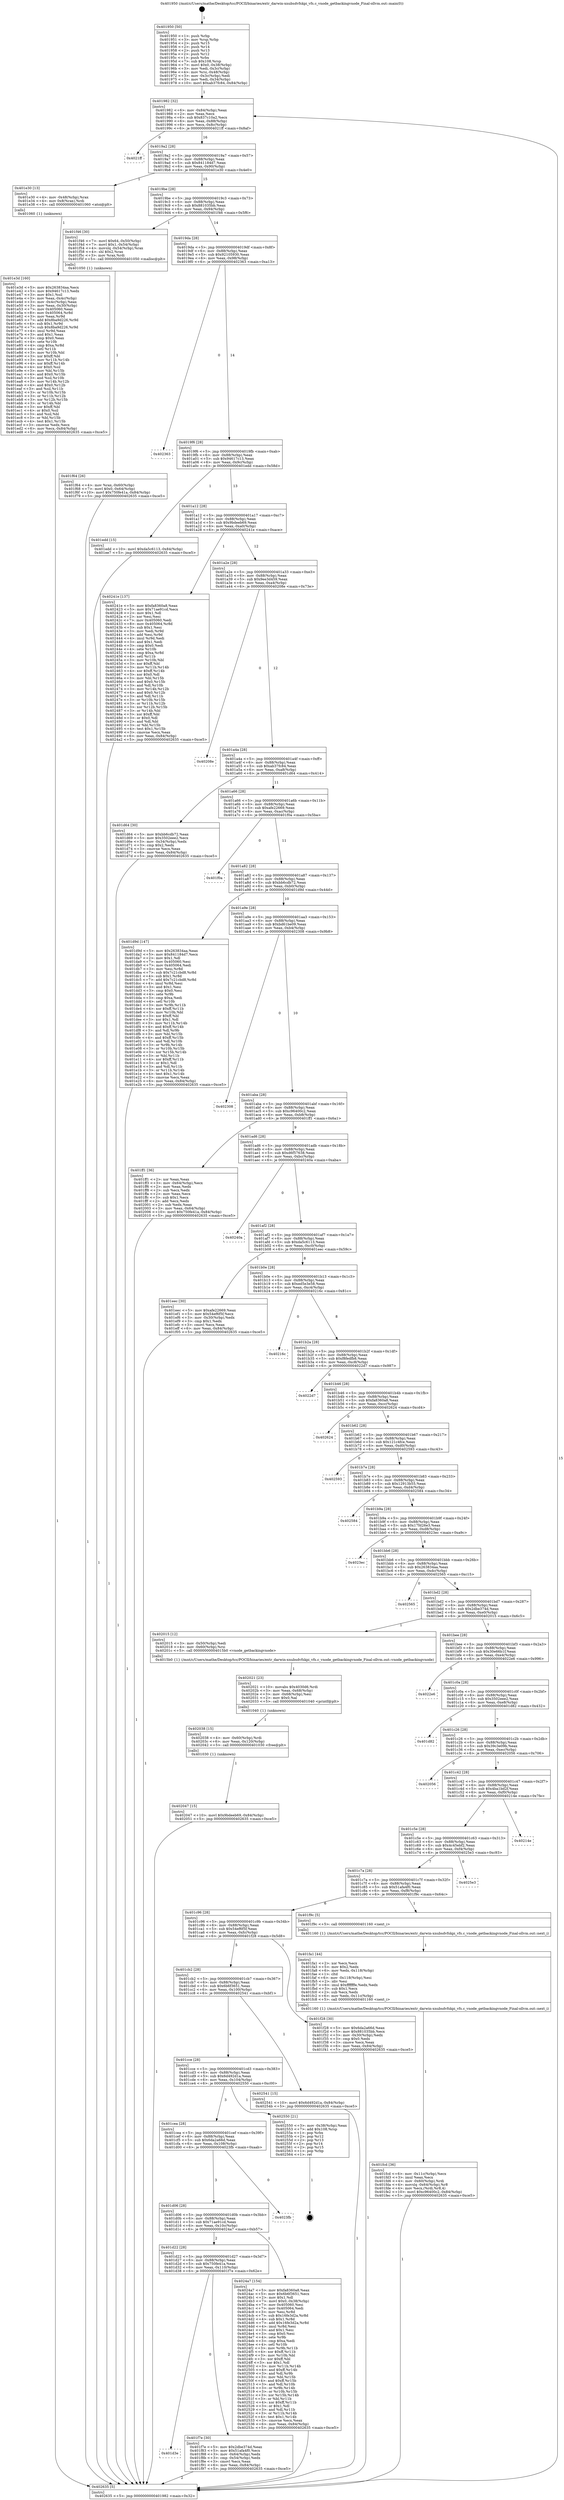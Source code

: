 digraph "0x401950" {
  label = "0x401950 (/mnt/c/Users/mathe/Desktop/tcc/POCII/binaries/extr_darwin-xnubsdvfskpi_vfs.c_vnode_getbackingvnode_Final-ollvm.out::main(0))"
  labelloc = "t"
  node[shape=record]

  Entry [label="",width=0.3,height=0.3,shape=circle,fillcolor=black,style=filled]
  "0x401982" [label="{
     0x401982 [32]\l
     | [instrs]\l
     &nbsp;&nbsp;0x401982 \<+6\>: mov -0x84(%rbp),%eax\l
     &nbsp;&nbsp;0x401988 \<+2\>: mov %eax,%ecx\l
     &nbsp;&nbsp;0x40198a \<+6\>: sub $0x837c10a2,%ecx\l
     &nbsp;&nbsp;0x401990 \<+6\>: mov %eax,-0x88(%rbp)\l
     &nbsp;&nbsp;0x401996 \<+6\>: mov %ecx,-0x8c(%rbp)\l
     &nbsp;&nbsp;0x40199c \<+6\>: je 00000000004021ff \<main+0x8af\>\l
  }"]
  "0x4021ff" [label="{
     0x4021ff\l
  }", style=dashed]
  "0x4019a2" [label="{
     0x4019a2 [28]\l
     | [instrs]\l
     &nbsp;&nbsp;0x4019a2 \<+5\>: jmp 00000000004019a7 \<main+0x57\>\l
     &nbsp;&nbsp;0x4019a7 \<+6\>: mov -0x88(%rbp),%eax\l
     &nbsp;&nbsp;0x4019ad \<+5\>: sub $0x841184d7,%eax\l
     &nbsp;&nbsp;0x4019b2 \<+6\>: mov %eax,-0x90(%rbp)\l
     &nbsp;&nbsp;0x4019b8 \<+6\>: je 0000000000401e30 \<main+0x4e0\>\l
  }"]
  Exit [label="",width=0.3,height=0.3,shape=circle,fillcolor=black,style=filled,peripheries=2]
  "0x401e30" [label="{
     0x401e30 [13]\l
     | [instrs]\l
     &nbsp;&nbsp;0x401e30 \<+4\>: mov -0x48(%rbp),%rax\l
     &nbsp;&nbsp;0x401e34 \<+4\>: mov 0x8(%rax),%rdi\l
     &nbsp;&nbsp;0x401e38 \<+5\>: call 0000000000401060 \<atoi@plt\>\l
     | [calls]\l
     &nbsp;&nbsp;0x401060 \{1\} (unknown)\l
  }"]
  "0x4019be" [label="{
     0x4019be [28]\l
     | [instrs]\l
     &nbsp;&nbsp;0x4019be \<+5\>: jmp 00000000004019c3 \<main+0x73\>\l
     &nbsp;&nbsp;0x4019c3 \<+6\>: mov -0x88(%rbp),%eax\l
     &nbsp;&nbsp;0x4019c9 \<+5\>: sub $0x881035bb,%eax\l
     &nbsp;&nbsp;0x4019ce \<+6\>: mov %eax,-0x94(%rbp)\l
     &nbsp;&nbsp;0x4019d4 \<+6\>: je 0000000000401f46 \<main+0x5f6\>\l
  }"]
  "0x402047" [label="{
     0x402047 [15]\l
     | [instrs]\l
     &nbsp;&nbsp;0x402047 \<+10\>: movl $0x9bdeeb69,-0x84(%rbp)\l
     &nbsp;&nbsp;0x402051 \<+5\>: jmp 0000000000402635 \<main+0xce5\>\l
  }"]
  "0x401f46" [label="{
     0x401f46 [30]\l
     | [instrs]\l
     &nbsp;&nbsp;0x401f46 \<+7\>: movl $0x64,-0x50(%rbp)\l
     &nbsp;&nbsp;0x401f4d \<+7\>: movl $0x1,-0x54(%rbp)\l
     &nbsp;&nbsp;0x401f54 \<+4\>: movslq -0x54(%rbp),%rax\l
     &nbsp;&nbsp;0x401f58 \<+4\>: shl $0x2,%rax\l
     &nbsp;&nbsp;0x401f5c \<+3\>: mov %rax,%rdi\l
     &nbsp;&nbsp;0x401f5f \<+5\>: call 0000000000401050 \<malloc@plt\>\l
     | [calls]\l
     &nbsp;&nbsp;0x401050 \{1\} (unknown)\l
  }"]
  "0x4019da" [label="{
     0x4019da [28]\l
     | [instrs]\l
     &nbsp;&nbsp;0x4019da \<+5\>: jmp 00000000004019df \<main+0x8f\>\l
     &nbsp;&nbsp;0x4019df \<+6\>: mov -0x88(%rbp),%eax\l
     &nbsp;&nbsp;0x4019e5 \<+5\>: sub $0x92105930,%eax\l
     &nbsp;&nbsp;0x4019ea \<+6\>: mov %eax,-0x98(%rbp)\l
     &nbsp;&nbsp;0x4019f0 \<+6\>: je 0000000000402363 \<main+0xa13\>\l
  }"]
  "0x402038" [label="{
     0x402038 [15]\l
     | [instrs]\l
     &nbsp;&nbsp;0x402038 \<+4\>: mov -0x60(%rbp),%rdi\l
     &nbsp;&nbsp;0x40203c \<+6\>: mov %eax,-0x120(%rbp)\l
     &nbsp;&nbsp;0x402042 \<+5\>: call 0000000000401030 \<free@plt\>\l
     | [calls]\l
     &nbsp;&nbsp;0x401030 \{1\} (unknown)\l
  }"]
  "0x402363" [label="{
     0x402363\l
  }", style=dashed]
  "0x4019f6" [label="{
     0x4019f6 [28]\l
     | [instrs]\l
     &nbsp;&nbsp;0x4019f6 \<+5\>: jmp 00000000004019fb \<main+0xab\>\l
     &nbsp;&nbsp;0x4019fb \<+6\>: mov -0x88(%rbp),%eax\l
     &nbsp;&nbsp;0x401a01 \<+5\>: sub $0x94617c13,%eax\l
     &nbsp;&nbsp;0x401a06 \<+6\>: mov %eax,-0x9c(%rbp)\l
     &nbsp;&nbsp;0x401a0c \<+6\>: je 0000000000401edd \<main+0x58d\>\l
  }"]
  "0x402021" [label="{
     0x402021 [23]\l
     | [instrs]\l
     &nbsp;&nbsp;0x402021 \<+10\>: movabs $0x4030d6,%rdi\l
     &nbsp;&nbsp;0x40202b \<+3\>: mov %eax,-0x68(%rbp)\l
     &nbsp;&nbsp;0x40202e \<+3\>: mov -0x68(%rbp),%esi\l
     &nbsp;&nbsp;0x402031 \<+2\>: mov $0x0,%al\l
     &nbsp;&nbsp;0x402033 \<+5\>: call 0000000000401040 \<printf@plt\>\l
     | [calls]\l
     &nbsp;&nbsp;0x401040 \{1\} (unknown)\l
  }"]
  "0x401edd" [label="{
     0x401edd [15]\l
     | [instrs]\l
     &nbsp;&nbsp;0x401edd \<+10\>: movl $0xda5c6113,-0x84(%rbp)\l
     &nbsp;&nbsp;0x401ee7 \<+5\>: jmp 0000000000402635 \<main+0xce5\>\l
  }"]
  "0x401a12" [label="{
     0x401a12 [28]\l
     | [instrs]\l
     &nbsp;&nbsp;0x401a12 \<+5\>: jmp 0000000000401a17 \<main+0xc7\>\l
     &nbsp;&nbsp;0x401a17 \<+6\>: mov -0x88(%rbp),%eax\l
     &nbsp;&nbsp;0x401a1d \<+5\>: sub $0x9bdeeb69,%eax\l
     &nbsp;&nbsp;0x401a22 \<+6\>: mov %eax,-0xa0(%rbp)\l
     &nbsp;&nbsp;0x401a28 \<+6\>: je 000000000040241e \<main+0xace\>\l
  }"]
  "0x401fcd" [label="{
     0x401fcd [36]\l
     | [instrs]\l
     &nbsp;&nbsp;0x401fcd \<+6\>: mov -0x11c(%rbp),%ecx\l
     &nbsp;&nbsp;0x401fd3 \<+3\>: imul %eax,%ecx\l
     &nbsp;&nbsp;0x401fd6 \<+4\>: mov -0x60(%rbp),%rdi\l
     &nbsp;&nbsp;0x401fda \<+4\>: movslq -0x64(%rbp),%r8\l
     &nbsp;&nbsp;0x401fde \<+4\>: mov %ecx,(%rdi,%r8,4)\l
     &nbsp;&nbsp;0x401fe2 \<+10\>: movl $0xc96400c2,-0x84(%rbp)\l
     &nbsp;&nbsp;0x401fec \<+5\>: jmp 0000000000402635 \<main+0xce5\>\l
  }"]
  "0x40241e" [label="{
     0x40241e [137]\l
     | [instrs]\l
     &nbsp;&nbsp;0x40241e \<+5\>: mov $0xfa8360a8,%eax\l
     &nbsp;&nbsp;0x402423 \<+5\>: mov $0x71ae91cd,%ecx\l
     &nbsp;&nbsp;0x402428 \<+2\>: mov $0x1,%dl\l
     &nbsp;&nbsp;0x40242a \<+2\>: xor %esi,%esi\l
     &nbsp;&nbsp;0x40242c \<+7\>: mov 0x405060,%edi\l
     &nbsp;&nbsp;0x402433 \<+8\>: mov 0x405064,%r8d\l
     &nbsp;&nbsp;0x40243b \<+3\>: sub $0x1,%esi\l
     &nbsp;&nbsp;0x40243e \<+3\>: mov %edi,%r9d\l
     &nbsp;&nbsp;0x402441 \<+3\>: add %esi,%r9d\l
     &nbsp;&nbsp;0x402444 \<+4\>: imul %r9d,%edi\l
     &nbsp;&nbsp;0x402448 \<+3\>: and $0x1,%edi\l
     &nbsp;&nbsp;0x40244b \<+3\>: cmp $0x0,%edi\l
     &nbsp;&nbsp;0x40244e \<+4\>: sete %r10b\l
     &nbsp;&nbsp;0x402452 \<+4\>: cmp $0xa,%r8d\l
     &nbsp;&nbsp;0x402456 \<+4\>: setl %r11b\l
     &nbsp;&nbsp;0x40245a \<+3\>: mov %r10b,%bl\l
     &nbsp;&nbsp;0x40245d \<+3\>: xor $0xff,%bl\l
     &nbsp;&nbsp;0x402460 \<+3\>: mov %r11b,%r14b\l
     &nbsp;&nbsp;0x402463 \<+4\>: xor $0xff,%r14b\l
     &nbsp;&nbsp;0x402467 \<+3\>: xor $0x0,%dl\l
     &nbsp;&nbsp;0x40246a \<+3\>: mov %bl,%r15b\l
     &nbsp;&nbsp;0x40246d \<+4\>: and $0x0,%r15b\l
     &nbsp;&nbsp;0x402471 \<+3\>: and %dl,%r10b\l
     &nbsp;&nbsp;0x402474 \<+3\>: mov %r14b,%r12b\l
     &nbsp;&nbsp;0x402477 \<+4\>: and $0x0,%r12b\l
     &nbsp;&nbsp;0x40247b \<+3\>: and %dl,%r11b\l
     &nbsp;&nbsp;0x40247e \<+3\>: or %r10b,%r15b\l
     &nbsp;&nbsp;0x402481 \<+3\>: or %r11b,%r12b\l
     &nbsp;&nbsp;0x402484 \<+3\>: xor %r12b,%r15b\l
     &nbsp;&nbsp;0x402487 \<+3\>: or %r14b,%bl\l
     &nbsp;&nbsp;0x40248a \<+3\>: xor $0xff,%bl\l
     &nbsp;&nbsp;0x40248d \<+3\>: or $0x0,%dl\l
     &nbsp;&nbsp;0x402490 \<+2\>: and %dl,%bl\l
     &nbsp;&nbsp;0x402492 \<+3\>: or %bl,%r15b\l
     &nbsp;&nbsp;0x402495 \<+4\>: test $0x1,%r15b\l
     &nbsp;&nbsp;0x402499 \<+3\>: cmovne %ecx,%eax\l
     &nbsp;&nbsp;0x40249c \<+6\>: mov %eax,-0x84(%rbp)\l
     &nbsp;&nbsp;0x4024a2 \<+5\>: jmp 0000000000402635 \<main+0xce5\>\l
  }"]
  "0x401a2e" [label="{
     0x401a2e [28]\l
     | [instrs]\l
     &nbsp;&nbsp;0x401a2e \<+5\>: jmp 0000000000401a33 \<main+0xe3\>\l
     &nbsp;&nbsp;0x401a33 \<+6\>: mov -0x88(%rbp),%eax\l
     &nbsp;&nbsp;0x401a39 \<+5\>: sub $0x9ee3d459,%eax\l
     &nbsp;&nbsp;0x401a3e \<+6\>: mov %eax,-0xa4(%rbp)\l
     &nbsp;&nbsp;0x401a44 \<+6\>: je 000000000040208e \<main+0x73e\>\l
  }"]
  "0x401fa1" [label="{
     0x401fa1 [44]\l
     | [instrs]\l
     &nbsp;&nbsp;0x401fa1 \<+2\>: xor %ecx,%ecx\l
     &nbsp;&nbsp;0x401fa3 \<+5\>: mov $0x2,%edx\l
     &nbsp;&nbsp;0x401fa8 \<+6\>: mov %edx,-0x118(%rbp)\l
     &nbsp;&nbsp;0x401fae \<+1\>: cltd\l
     &nbsp;&nbsp;0x401faf \<+6\>: mov -0x118(%rbp),%esi\l
     &nbsp;&nbsp;0x401fb5 \<+2\>: idiv %esi\l
     &nbsp;&nbsp;0x401fb7 \<+6\>: imul $0xfffffffe,%edx,%edx\l
     &nbsp;&nbsp;0x401fbd \<+3\>: sub $0x1,%ecx\l
     &nbsp;&nbsp;0x401fc0 \<+2\>: sub %ecx,%edx\l
     &nbsp;&nbsp;0x401fc2 \<+6\>: mov %edx,-0x11c(%rbp)\l
     &nbsp;&nbsp;0x401fc8 \<+5\>: call 0000000000401160 \<next_i\>\l
     | [calls]\l
     &nbsp;&nbsp;0x401160 \{1\} (/mnt/c/Users/mathe/Desktop/tcc/POCII/binaries/extr_darwin-xnubsdvfskpi_vfs.c_vnode_getbackingvnode_Final-ollvm.out::next_i)\l
  }"]
  "0x40208e" [label="{
     0x40208e\l
  }", style=dashed]
  "0x401a4a" [label="{
     0x401a4a [28]\l
     | [instrs]\l
     &nbsp;&nbsp;0x401a4a \<+5\>: jmp 0000000000401a4f \<main+0xff\>\l
     &nbsp;&nbsp;0x401a4f \<+6\>: mov -0x88(%rbp),%eax\l
     &nbsp;&nbsp;0x401a55 \<+5\>: sub $0xab37fc84,%eax\l
     &nbsp;&nbsp;0x401a5a \<+6\>: mov %eax,-0xa8(%rbp)\l
     &nbsp;&nbsp;0x401a60 \<+6\>: je 0000000000401d64 \<main+0x414\>\l
  }"]
  "0x401d3e" [label="{
     0x401d3e\l
  }", style=dashed]
  "0x401d64" [label="{
     0x401d64 [30]\l
     | [instrs]\l
     &nbsp;&nbsp;0x401d64 \<+5\>: mov $0xbb6cdb72,%eax\l
     &nbsp;&nbsp;0x401d69 \<+5\>: mov $0x3502eee2,%ecx\l
     &nbsp;&nbsp;0x401d6e \<+3\>: mov -0x34(%rbp),%edx\l
     &nbsp;&nbsp;0x401d71 \<+3\>: cmp $0x2,%edx\l
     &nbsp;&nbsp;0x401d74 \<+3\>: cmovne %ecx,%eax\l
     &nbsp;&nbsp;0x401d77 \<+6\>: mov %eax,-0x84(%rbp)\l
     &nbsp;&nbsp;0x401d7d \<+5\>: jmp 0000000000402635 \<main+0xce5\>\l
  }"]
  "0x401a66" [label="{
     0x401a66 [28]\l
     | [instrs]\l
     &nbsp;&nbsp;0x401a66 \<+5\>: jmp 0000000000401a6b \<main+0x11b\>\l
     &nbsp;&nbsp;0x401a6b \<+6\>: mov -0x88(%rbp),%eax\l
     &nbsp;&nbsp;0x401a71 \<+5\>: sub $0xafe22669,%eax\l
     &nbsp;&nbsp;0x401a76 \<+6\>: mov %eax,-0xac(%rbp)\l
     &nbsp;&nbsp;0x401a7c \<+6\>: je 0000000000401f0a \<main+0x5ba\>\l
  }"]
  "0x402635" [label="{
     0x402635 [5]\l
     | [instrs]\l
     &nbsp;&nbsp;0x402635 \<+5\>: jmp 0000000000401982 \<main+0x32\>\l
  }"]
  "0x401950" [label="{
     0x401950 [50]\l
     | [instrs]\l
     &nbsp;&nbsp;0x401950 \<+1\>: push %rbp\l
     &nbsp;&nbsp;0x401951 \<+3\>: mov %rsp,%rbp\l
     &nbsp;&nbsp;0x401954 \<+2\>: push %r15\l
     &nbsp;&nbsp;0x401956 \<+2\>: push %r14\l
     &nbsp;&nbsp;0x401958 \<+2\>: push %r13\l
     &nbsp;&nbsp;0x40195a \<+2\>: push %r12\l
     &nbsp;&nbsp;0x40195c \<+1\>: push %rbx\l
     &nbsp;&nbsp;0x40195d \<+7\>: sub $0x108,%rsp\l
     &nbsp;&nbsp;0x401964 \<+7\>: movl $0x0,-0x38(%rbp)\l
     &nbsp;&nbsp;0x40196b \<+3\>: mov %edi,-0x3c(%rbp)\l
     &nbsp;&nbsp;0x40196e \<+4\>: mov %rsi,-0x48(%rbp)\l
     &nbsp;&nbsp;0x401972 \<+3\>: mov -0x3c(%rbp),%edi\l
     &nbsp;&nbsp;0x401975 \<+3\>: mov %edi,-0x34(%rbp)\l
     &nbsp;&nbsp;0x401978 \<+10\>: movl $0xab37fc84,-0x84(%rbp)\l
  }"]
  "0x401f7e" [label="{
     0x401f7e [30]\l
     | [instrs]\l
     &nbsp;&nbsp;0x401f7e \<+5\>: mov $0x2dbe374d,%eax\l
     &nbsp;&nbsp;0x401f83 \<+5\>: mov $0x51afa4f0,%ecx\l
     &nbsp;&nbsp;0x401f88 \<+3\>: mov -0x64(%rbp),%edx\l
     &nbsp;&nbsp;0x401f8b \<+3\>: cmp -0x54(%rbp),%edx\l
     &nbsp;&nbsp;0x401f8e \<+3\>: cmovl %ecx,%eax\l
     &nbsp;&nbsp;0x401f91 \<+6\>: mov %eax,-0x84(%rbp)\l
     &nbsp;&nbsp;0x401f97 \<+5\>: jmp 0000000000402635 \<main+0xce5\>\l
  }"]
  "0x401f0a" [label="{
     0x401f0a\l
  }", style=dashed]
  "0x401a82" [label="{
     0x401a82 [28]\l
     | [instrs]\l
     &nbsp;&nbsp;0x401a82 \<+5\>: jmp 0000000000401a87 \<main+0x137\>\l
     &nbsp;&nbsp;0x401a87 \<+6\>: mov -0x88(%rbp),%eax\l
     &nbsp;&nbsp;0x401a8d \<+5\>: sub $0xbb6cdb72,%eax\l
     &nbsp;&nbsp;0x401a92 \<+6\>: mov %eax,-0xb0(%rbp)\l
     &nbsp;&nbsp;0x401a98 \<+6\>: je 0000000000401d9d \<main+0x44d\>\l
  }"]
  "0x401d22" [label="{
     0x401d22 [28]\l
     | [instrs]\l
     &nbsp;&nbsp;0x401d22 \<+5\>: jmp 0000000000401d27 \<main+0x3d7\>\l
     &nbsp;&nbsp;0x401d27 \<+6\>: mov -0x88(%rbp),%eax\l
     &nbsp;&nbsp;0x401d2d \<+5\>: sub $0x750fe41a,%eax\l
     &nbsp;&nbsp;0x401d32 \<+6\>: mov %eax,-0x110(%rbp)\l
     &nbsp;&nbsp;0x401d38 \<+6\>: je 0000000000401f7e \<main+0x62e\>\l
  }"]
  "0x401d9d" [label="{
     0x401d9d [147]\l
     | [instrs]\l
     &nbsp;&nbsp;0x401d9d \<+5\>: mov $0x263834aa,%eax\l
     &nbsp;&nbsp;0x401da2 \<+5\>: mov $0x841184d7,%ecx\l
     &nbsp;&nbsp;0x401da7 \<+2\>: mov $0x1,%dl\l
     &nbsp;&nbsp;0x401da9 \<+7\>: mov 0x405060,%esi\l
     &nbsp;&nbsp;0x401db0 \<+7\>: mov 0x405064,%edi\l
     &nbsp;&nbsp;0x401db7 \<+3\>: mov %esi,%r8d\l
     &nbsp;&nbsp;0x401dba \<+7\>: sub $0x7c21cbd8,%r8d\l
     &nbsp;&nbsp;0x401dc1 \<+4\>: sub $0x1,%r8d\l
     &nbsp;&nbsp;0x401dc5 \<+7\>: add $0x7c21cbd8,%r8d\l
     &nbsp;&nbsp;0x401dcc \<+4\>: imul %r8d,%esi\l
     &nbsp;&nbsp;0x401dd0 \<+3\>: and $0x1,%esi\l
     &nbsp;&nbsp;0x401dd3 \<+3\>: cmp $0x0,%esi\l
     &nbsp;&nbsp;0x401dd6 \<+4\>: sete %r9b\l
     &nbsp;&nbsp;0x401dda \<+3\>: cmp $0xa,%edi\l
     &nbsp;&nbsp;0x401ddd \<+4\>: setl %r10b\l
     &nbsp;&nbsp;0x401de1 \<+3\>: mov %r9b,%r11b\l
     &nbsp;&nbsp;0x401de4 \<+4\>: xor $0xff,%r11b\l
     &nbsp;&nbsp;0x401de8 \<+3\>: mov %r10b,%bl\l
     &nbsp;&nbsp;0x401deb \<+3\>: xor $0xff,%bl\l
     &nbsp;&nbsp;0x401dee \<+3\>: xor $0x1,%dl\l
     &nbsp;&nbsp;0x401df1 \<+3\>: mov %r11b,%r14b\l
     &nbsp;&nbsp;0x401df4 \<+4\>: and $0xff,%r14b\l
     &nbsp;&nbsp;0x401df8 \<+3\>: and %dl,%r9b\l
     &nbsp;&nbsp;0x401dfb \<+3\>: mov %bl,%r15b\l
     &nbsp;&nbsp;0x401dfe \<+4\>: and $0xff,%r15b\l
     &nbsp;&nbsp;0x401e02 \<+3\>: and %dl,%r10b\l
     &nbsp;&nbsp;0x401e05 \<+3\>: or %r9b,%r14b\l
     &nbsp;&nbsp;0x401e08 \<+3\>: or %r10b,%r15b\l
     &nbsp;&nbsp;0x401e0b \<+3\>: xor %r15b,%r14b\l
     &nbsp;&nbsp;0x401e0e \<+3\>: or %bl,%r11b\l
     &nbsp;&nbsp;0x401e11 \<+4\>: xor $0xff,%r11b\l
     &nbsp;&nbsp;0x401e15 \<+3\>: or $0x1,%dl\l
     &nbsp;&nbsp;0x401e18 \<+3\>: and %dl,%r11b\l
     &nbsp;&nbsp;0x401e1b \<+3\>: or %r11b,%r14b\l
     &nbsp;&nbsp;0x401e1e \<+4\>: test $0x1,%r14b\l
     &nbsp;&nbsp;0x401e22 \<+3\>: cmovne %ecx,%eax\l
     &nbsp;&nbsp;0x401e25 \<+6\>: mov %eax,-0x84(%rbp)\l
     &nbsp;&nbsp;0x401e2b \<+5\>: jmp 0000000000402635 \<main+0xce5\>\l
  }"]
  "0x401a9e" [label="{
     0x401a9e [28]\l
     | [instrs]\l
     &nbsp;&nbsp;0x401a9e \<+5\>: jmp 0000000000401aa3 \<main+0x153\>\l
     &nbsp;&nbsp;0x401aa3 \<+6\>: mov -0x88(%rbp),%eax\l
     &nbsp;&nbsp;0x401aa9 \<+5\>: sub $0xbd61be09,%eax\l
     &nbsp;&nbsp;0x401aae \<+6\>: mov %eax,-0xb4(%rbp)\l
     &nbsp;&nbsp;0x401ab4 \<+6\>: je 0000000000402308 \<main+0x9b8\>\l
  }"]
  "0x401e3d" [label="{
     0x401e3d [160]\l
     | [instrs]\l
     &nbsp;&nbsp;0x401e3d \<+5\>: mov $0x263834aa,%ecx\l
     &nbsp;&nbsp;0x401e42 \<+5\>: mov $0x94617c13,%edx\l
     &nbsp;&nbsp;0x401e47 \<+3\>: mov $0x1,%sil\l
     &nbsp;&nbsp;0x401e4a \<+3\>: mov %eax,-0x4c(%rbp)\l
     &nbsp;&nbsp;0x401e4d \<+3\>: mov -0x4c(%rbp),%eax\l
     &nbsp;&nbsp;0x401e50 \<+3\>: mov %eax,-0x30(%rbp)\l
     &nbsp;&nbsp;0x401e53 \<+7\>: mov 0x405060,%eax\l
     &nbsp;&nbsp;0x401e5a \<+8\>: mov 0x405064,%r8d\l
     &nbsp;&nbsp;0x401e62 \<+3\>: mov %eax,%r9d\l
     &nbsp;&nbsp;0x401e65 \<+7\>: add $0x8ba9d226,%r9d\l
     &nbsp;&nbsp;0x401e6c \<+4\>: sub $0x1,%r9d\l
     &nbsp;&nbsp;0x401e70 \<+7\>: sub $0x8ba9d226,%r9d\l
     &nbsp;&nbsp;0x401e77 \<+4\>: imul %r9d,%eax\l
     &nbsp;&nbsp;0x401e7b \<+3\>: and $0x1,%eax\l
     &nbsp;&nbsp;0x401e7e \<+3\>: cmp $0x0,%eax\l
     &nbsp;&nbsp;0x401e81 \<+4\>: sete %r10b\l
     &nbsp;&nbsp;0x401e85 \<+4\>: cmp $0xa,%r8d\l
     &nbsp;&nbsp;0x401e89 \<+4\>: setl %r11b\l
     &nbsp;&nbsp;0x401e8d \<+3\>: mov %r10b,%bl\l
     &nbsp;&nbsp;0x401e90 \<+3\>: xor $0xff,%bl\l
     &nbsp;&nbsp;0x401e93 \<+3\>: mov %r11b,%r14b\l
     &nbsp;&nbsp;0x401e96 \<+4\>: xor $0xff,%r14b\l
     &nbsp;&nbsp;0x401e9a \<+4\>: xor $0x0,%sil\l
     &nbsp;&nbsp;0x401e9e \<+3\>: mov %bl,%r15b\l
     &nbsp;&nbsp;0x401ea1 \<+4\>: and $0x0,%r15b\l
     &nbsp;&nbsp;0x401ea5 \<+3\>: and %sil,%r10b\l
     &nbsp;&nbsp;0x401ea8 \<+3\>: mov %r14b,%r12b\l
     &nbsp;&nbsp;0x401eab \<+4\>: and $0x0,%r12b\l
     &nbsp;&nbsp;0x401eaf \<+3\>: and %sil,%r11b\l
     &nbsp;&nbsp;0x401eb2 \<+3\>: or %r10b,%r15b\l
     &nbsp;&nbsp;0x401eb5 \<+3\>: or %r11b,%r12b\l
     &nbsp;&nbsp;0x401eb8 \<+3\>: xor %r12b,%r15b\l
     &nbsp;&nbsp;0x401ebb \<+3\>: or %r14b,%bl\l
     &nbsp;&nbsp;0x401ebe \<+3\>: xor $0xff,%bl\l
     &nbsp;&nbsp;0x401ec1 \<+4\>: or $0x0,%sil\l
     &nbsp;&nbsp;0x401ec5 \<+3\>: and %sil,%bl\l
     &nbsp;&nbsp;0x401ec8 \<+3\>: or %bl,%r15b\l
     &nbsp;&nbsp;0x401ecb \<+4\>: test $0x1,%r15b\l
     &nbsp;&nbsp;0x401ecf \<+3\>: cmovne %edx,%ecx\l
     &nbsp;&nbsp;0x401ed2 \<+6\>: mov %ecx,-0x84(%rbp)\l
     &nbsp;&nbsp;0x401ed8 \<+5\>: jmp 0000000000402635 \<main+0xce5\>\l
  }"]
  "0x4024a7" [label="{
     0x4024a7 [154]\l
     | [instrs]\l
     &nbsp;&nbsp;0x4024a7 \<+5\>: mov $0xfa8360a8,%eax\l
     &nbsp;&nbsp;0x4024ac \<+5\>: mov $0x6b6f3651,%ecx\l
     &nbsp;&nbsp;0x4024b1 \<+2\>: mov $0x1,%dl\l
     &nbsp;&nbsp;0x4024b3 \<+7\>: movl $0x0,-0x38(%rbp)\l
     &nbsp;&nbsp;0x4024ba \<+7\>: mov 0x405060,%esi\l
     &nbsp;&nbsp;0x4024c1 \<+7\>: mov 0x405064,%edi\l
     &nbsp;&nbsp;0x4024c8 \<+3\>: mov %esi,%r8d\l
     &nbsp;&nbsp;0x4024cb \<+7\>: sub $0x16fe3d2a,%r8d\l
     &nbsp;&nbsp;0x4024d2 \<+4\>: sub $0x1,%r8d\l
     &nbsp;&nbsp;0x4024d6 \<+7\>: add $0x16fe3d2a,%r8d\l
     &nbsp;&nbsp;0x4024dd \<+4\>: imul %r8d,%esi\l
     &nbsp;&nbsp;0x4024e1 \<+3\>: and $0x1,%esi\l
     &nbsp;&nbsp;0x4024e4 \<+3\>: cmp $0x0,%esi\l
     &nbsp;&nbsp;0x4024e7 \<+4\>: sete %r9b\l
     &nbsp;&nbsp;0x4024eb \<+3\>: cmp $0xa,%edi\l
     &nbsp;&nbsp;0x4024ee \<+4\>: setl %r10b\l
     &nbsp;&nbsp;0x4024f2 \<+3\>: mov %r9b,%r11b\l
     &nbsp;&nbsp;0x4024f5 \<+4\>: xor $0xff,%r11b\l
     &nbsp;&nbsp;0x4024f9 \<+3\>: mov %r10b,%bl\l
     &nbsp;&nbsp;0x4024fc \<+3\>: xor $0xff,%bl\l
     &nbsp;&nbsp;0x4024ff \<+3\>: xor $0x1,%dl\l
     &nbsp;&nbsp;0x402502 \<+3\>: mov %r11b,%r14b\l
     &nbsp;&nbsp;0x402505 \<+4\>: and $0xff,%r14b\l
     &nbsp;&nbsp;0x402509 \<+3\>: and %dl,%r9b\l
     &nbsp;&nbsp;0x40250c \<+3\>: mov %bl,%r15b\l
     &nbsp;&nbsp;0x40250f \<+4\>: and $0xff,%r15b\l
     &nbsp;&nbsp;0x402513 \<+3\>: and %dl,%r10b\l
     &nbsp;&nbsp;0x402516 \<+3\>: or %r9b,%r14b\l
     &nbsp;&nbsp;0x402519 \<+3\>: or %r10b,%r15b\l
     &nbsp;&nbsp;0x40251c \<+3\>: xor %r15b,%r14b\l
     &nbsp;&nbsp;0x40251f \<+3\>: or %bl,%r11b\l
     &nbsp;&nbsp;0x402522 \<+4\>: xor $0xff,%r11b\l
     &nbsp;&nbsp;0x402526 \<+3\>: or $0x1,%dl\l
     &nbsp;&nbsp;0x402529 \<+3\>: and %dl,%r11b\l
     &nbsp;&nbsp;0x40252c \<+3\>: or %r11b,%r14b\l
     &nbsp;&nbsp;0x40252f \<+4\>: test $0x1,%r14b\l
     &nbsp;&nbsp;0x402533 \<+3\>: cmovne %ecx,%eax\l
     &nbsp;&nbsp;0x402536 \<+6\>: mov %eax,-0x84(%rbp)\l
     &nbsp;&nbsp;0x40253c \<+5\>: jmp 0000000000402635 \<main+0xce5\>\l
  }"]
  "0x402308" [label="{
     0x402308\l
  }", style=dashed]
  "0x401aba" [label="{
     0x401aba [28]\l
     | [instrs]\l
     &nbsp;&nbsp;0x401aba \<+5\>: jmp 0000000000401abf \<main+0x16f\>\l
     &nbsp;&nbsp;0x401abf \<+6\>: mov -0x88(%rbp),%eax\l
     &nbsp;&nbsp;0x401ac5 \<+5\>: sub $0xc96400c2,%eax\l
     &nbsp;&nbsp;0x401aca \<+6\>: mov %eax,-0xb8(%rbp)\l
     &nbsp;&nbsp;0x401ad0 \<+6\>: je 0000000000401ff1 \<main+0x6a1\>\l
  }"]
  "0x401d06" [label="{
     0x401d06 [28]\l
     | [instrs]\l
     &nbsp;&nbsp;0x401d06 \<+5\>: jmp 0000000000401d0b \<main+0x3bb\>\l
     &nbsp;&nbsp;0x401d0b \<+6\>: mov -0x88(%rbp),%eax\l
     &nbsp;&nbsp;0x401d11 \<+5\>: sub $0x71ae91cd,%eax\l
     &nbsp;&nbsp;0x401d16 \<+6\>: mov %eax,-0x10c(%rbp)\l
     &nbsp;&nbsp;0x401d1c \<+6\>: je 00000000004024a7 \<main+0xb57\>\l
  }"]
  "0x401ff1" [label="{
     0x401ff1 [36]\l
     | [instrs]\l
     &nbsp;&nbsp;0x401ff1 \<+2\>: xor %eax,%eax\l
     &nbsp;&nbsp;0x401ff3 \<+3\>: mov -0x64(%rbp),%ecx\l
     &nbsp;&nbsp;0x401ff6 \<+2\>: mov %eax,%edx\l
     &nbsp;&nbsp;0x401ff8 \<+2\>: sub %ecx,%edx\l
     &nbsp;&nbsp;0x401ffa \<+2\>: mov %eax,%ecx\l
     &nbsp;&nbsp;0x401ffc \<+3\>: sub $0x1,%ecx\l
     &nbsp;&nbsp;0x401fff \<+2\>: add %ecx,%edx\l
     &nbsp;&nbsp;0x402001 \<+2\>: sub %edx,%eax\l
     &nbsp;&nbsp;0x402003 \<+3\>: mov %eax,-0x64(%rbp)\l
     &nbsp;&nbsp;0x402006 \<+10\>: movl $0x750fe41a,-0x84(%rbp)\l
     &nbsp;&nbsp;0x402010 \<+5\>: jmp 0000000000402635 \<main+0xce5\>\l
  }"]
  "0x401ad6" [label="{
     0x401ad6 [28]\l
     | [instrs]\l
     &nbsp;&nbsp;0x401ad6 \<+5\>: jmp 0000000000401adb \<main+0x18b\>\l
     &nbsp;&nbsp;0x401adb \<+6\>: mov -0x88(%rbp),%eax\l
     &nbsp;&nbsp;0x401ae1 \<+5\>: sub $0xd6f57638,%eax\l
     &nbsp;&nbsp;0x401ae6 \<+6\>: mov %eax,-0xbc(%rbp)\l
     &nbsp;&nbsp;0x401aec \<+6\>: je 000000000040240a \<main+0xaba\>\l
  }"]
  "0x4023fb" [label="{
     0x4023fb\l
  }", style=dashed]
  "0x40240a" [label="{
     0x40240a\l
  }", style=dashed]
  "0x401af2" [label="{
     0x401af2 [28]\l
     | [instrs]\l
     &nbsp;&nbsp;0x401af2 \<+5\>: jmp 0000000000401af7 \<main+0x1a7\>\l
     &nbsp;&nbsp;0x401af7 \<+6\>: mov -0x88(%rbp),%eax\l
     &nbsp;&nbsp;0x401afd \<+5\>: sub $0xda5c6113,%eax\l
     &nbsp;&nbsp;0x401b02 \<+6\>: mov %eax,-0xc0(%rbp)\l
     &nbsp;&nbsp;0x401b08 \<+6\>: je 0000000000401eec \<main+0x59c\>\l
  }"]
  "0x401cea" [label="{
     0x401cea [28]\l
     | [instrs]\l
     &nbsp;&nbsp;0x401cea \<+5\>: jmp 0000000000401cef \<main+0x39f\>\l
     &nbsp;&nbsp;0x401cef \<+6\>: mov -0x88(%rbp),%eax\l
     &nbsp;&nbsp;0x401cf5 \<+5\>: sub $0x6da2a66d,%eax\l
     &nbsp;&nbsp;0x401cfa \<+6\>: mov %eax,-0x108(%rbp)\l
     &nbsp;&nbsp;0x401d00 \<+6\>: je 00000000004023fb \<main+0xaab\>\l
  }"]
  "0x401eec" [label="{
     0x401eec [30]\l
     | [instrs]\l
     &nbsp;&nbsp;0x401eec \<+5\>: mov $0xafe22669,%eax\l
     &nbsp;&nbsp;0x401ef1 \<+5\>: mov $0x54ef6f5f,%ecx\l
     &nbsp;&nbsp;0x401ef6 \<+3\>: mov -0x30(%rbp),%edx\l
     &nbsp;&nbsp;0x401ef9 \<+3\>: cmp $0x1,%edx\l
     &nbsp;&nbsp;0x401efc \<+3\>: cmovl %ecx,%eax\l
     &nbsp;&nbsp;0x401eff \<+6\>: mov %eax,-0x84(%rbp)\l
     &nbsp;&nbsp;0x401f05 \<+5\>: jmp 0000000000402635 \<main+0xce5\>\l
  }"]
  "0x401b0e" [label="{
     0x401b0e [28]\l
     | [instrs]\l
     &nbsp;&nbsp;0x401b0e \<+5\>: jmp 0000000000401b13 \<main+0x1c3\>\l
     &nbsp;&nbsp;0x401b13 \<+6\>: mov -0x88(%rbp),%eax\l
     &nbsp;&nbsp;0x401b19 \<+5\>: sub $0xed5e3e58,%eax\l
     &nbsp;&nbsp;0x401b1e \<+6\>: mov %eax,-0xc4(%rbp)\l
     &nbsp;&nbsp;0x401b24 \<+6\>: je 000000000040216c \<main+0x81c\>\l
  }"]
  "0x402550" [label="{
     0x402550 [21]\l
     | [instrs]\l
     &nbsp;&nbsp;0x402550 \<+3\>: mov -0x38(%rbp),%eax\l
     &nbsp;&nbsp;0x402553 \<+7\>: add $0x108,%rsp\l
     &nbsp;&nbsp;0x40255a \<+1\>: pop %rbx\l
     &nbsp;&nbsp;0x40255b \<+2\>: pop %r12\l
     &nbsp;&nbsp;0x40255d \<+2\>: pop %r13\l
     &nbsp;&nbsp;0x40255f \<+2\>: pop %r14\l
     &nbsp;&nbsp;0x402561 \<+2\>: pop %r15\l
     &nbsp;&nbsp;0x402563 \<+1\>: pop %rbp\l
     &nbsp;&nbsp;0x402564 \<+1\>: ret\l
  }"]
  "0x40216c" [label="{
     0x40216c\l
  }", style=dashed]
  "0x401b2a" [label="{
     0x401b2a [28]\l
     | [instrs]\l
     &nbsp;&nbsp;0x401b2a \<+5\>: jmp 0000000000401b2f \<main+0x1df\>\l
     &nbsp;&nbsp;0x401b2f \<+6\>: mov -0x88(%rbp),%eax\l
     &nbsp;&nbsp;0x401b35 \<+5\>: sub $0xf8fedfb8,%eax\l
     &nbsp;&nbsp;0x401b3a \<+6\>: mov %eax,-0xc8(%rbp)\l
     &nbsp;&nbsp;0x401b40 \<+6\>: je 00000000004022d7 \<main+0x987\>\l
  }"]
  "0x401cce" [label="{
     0x401cce [28]\l
     | [instrs]\l
     &nbsp;&nbsp;0x401cce \<+5\>: jmp 0000000000401cd3 \<main+0x383\>\l
     &nbsp;&nbsp;0x401cd3 \<+6\>: mov -0x88(%rbp),%eax\l
     &nbsp;&nbsp;0x401cd9 \<+5\>: sub $0x6d492d1a,%eax\l
     &nbsp;&nbsp;0x401cde \<+6\>: mov %eax,-0x104(%rbp)\l
     &nbsp;&nbsp;0x401ce4 \<+6\>: je 0000000000402550 \<main+0xc00\>\l
  }"]
  "0x4022d7" [label="{
     0x4022d7\l
  }", style=dashed]
  "0x401b46" [label="{
     0x401b46 [28]\l
     | [instrs]\l
     &nbsp;&nbsp;0x401b46 \<+5\>: jmp 0000000000401b4b \<main+0x1fb\>\l
     &nbsp;&nbsp;0x401b4b \<+6\>: mov -0x88(%rbp),%eax\l
     &nbsp;&nbsp;0x401b51 \<+5\>: sub $0xfa8360a8,%eax\l
     &nbsp;&nbsp;0x401b56 \<+6\>: mov %eax,-0xcc(%rbp)\l
     &nbsp;&nbsp;0x401b5c \<+6\>: je 0000000000402624 \<main+0xcd4\>\l
  }"]
  "0x402541" [label="{
     0x402541 [15]\l
     | [instrs]\l
     &nbsp;&nbsp;0x402541 \<+10\>: movl $0x6d492d1a,-0x84(%rbp)\l
     &nbsp;&nbsp;0x40254b \<+5\>: jmp 0000000000402635 \<main+0xce5\>\l
  }"]
  "0x402624" [label="{
     0x402624\l
  }", style=dashed]
  "0x401b62" [label="{
     0x401b62 [28]\l
     | [instrs]\l
     &nbsp;&nbsp;0x401b62 \<+5\>: jmp 0000000000401b67 \<main+0x217\>\l
     &nbsp;&nbsp;0x401b67 \<+6\>: mov -0x88(%rbp),%eax\l
     &nbsp;&nbsp;0x401b6d \<+5\>: sub $0x121c4fce,%eax\l
     &nbsp;&nbsp;0x401b72 \<+6\>: mov %eax,-0xd0(%rbp)\l
     &nbsp;&nbsp;0x401b78 \<+6\>: je 0000000000402593 \<main+0xc43\>\l
  }"]
  "0x401f64" [label="{
     0x401f64 [26]\l
     | [instrs]\l
     &nbsp;&nbsp;0x401f64 \<+4\>: mov %rax,-0x60(%rbp)\l
     &nbsp;&nbsp;0x401f68 \<+7\>: movl $0x0,-0x64(%rbp)\l
     &nbsp;&nbsp;0x401f6f \<+10\>: movl $0x750fe41a,-0x84(%rbp)\l
     &nbsp;&nbsp;0x401f79 \<+5\>: jmp 0000000000402635 \<main+0xce5\>\l
  }"]
  "0x402593" [label="{
     0x402593\l
  }", style=dashed]
  "0x401b7e" [label="{
     0x401b7e [28]\l
     | [instrs]\l
     &nbsp;&nbsp;0x401b7e \<+5\>: jmp 0000000000401b83 \<main+0x233\>\l
     &nbsp;&nbsp;0x401b83 \<+6\>: mov -0x88(%rbp),%eax\l
     &nbsp;&nbsp;0x401b89 \<+5\>: sub $0x12913b55,%eax\l
     &nbsp;&nbsp;0x401b8e \<+6\>: mov %eax,-0xd4(%rbp)\l
     &nbsp;&nbsp;0x401b94 \<+6\>: je 0000000000402584 \<main+0xc34\>\l
  }"]
  "0x401cb2" [label="{
     0x401cb2 [28]\l
     | [instrs]\l
     &nbsp;&nbsp;0x401cb2 \<+5\>: jmp 0000000000401cb7 \<main+0x367\>\l
     &nbsp;&nbsp;0x401cb7 \<+6\>: mov -0x88(%rbp),%eax\l
     &nbsp;&nbsp;0x401cbd \<+5\>: sub $0x6b6f3651,%eax\l
     &nbsp;&nbsp;0x401cc2 \<+6\>: mov %eax,-0x100(%rbp)\l
     &nbsp;&nbsp;0x401cc8 \<+6\>: je 0000000000402541 \<main+0xbf1\>\l
  }"]
  "0x402584" [label="{
     0x402584\l
  }", style=dashed]
  "0x401b9a" [label="{
     0x401b9a [28]\l
     | [instrs]\l
     &nbsp;&nbsp;0x401b9a \<+5\>: jmp 0000000000401b9f \<main+0x24f\>\l
     &nbsp;&nbsp;0x401b9f \<+6\>: mov -0x88(%rbp),%eax\l
     &nbsp;&nbsp;0x401ba5 \<+5\>: sub $0x17fd26e3,%eax\l
     &nbsp;&nbsp;0x401baa \<+6\>: mov %eax,-0xd8(%rbp)\l
     &nbsp;&nbsp;0x401bb0 \<+6\>: je 00000000004023ec \<main+0xa9c\>\l
  }"]
  "0x401f28" [label="{
     0x401f28 [30]\l
     | [instrs]\l
     &nbsp;&nbsp;0x401f28 \<+5\>: mov $0x6da2a66d,%eax\l
     &nbsp;&nbsp;0x401f2d \<+5\>: mov $0x881035bb,%ecx\l
     &nbsp;&nbsp;0x401f32 \<+3\>: mov -0x30(%rbp),%edx\l
     &nbsp;&nbsp;0x401f35 \<+3\>: cmp $0x0,%edx\l
     &nbsp;&nbsp;0x401f38 \<+3\>: cmove %ecx,%eax\l
     &nbsp;&nbsp;0x401f3b \<+6\>: mov %eax,-0x84(%rbp)\l
     &nbsp;&nbsp;0x401f41 \<+5\>: jmp 0000000000402635 \<main+0xce5\>\l
  }"]
  "0x4023ec" [label="{
     0x4023ec\l
  }", style=dashed]
  "0x401bb6" [label="{
     0x401bb6 [28]\l
     | [instrs]\l
     &nbsp;&nbsp;0x401bb6 \<+5\>: jmp 0000000000401bbb \<main+0x26b\>\l
     &nbsp;&nbsp;0x401bbb \<+6\>: mov -0x88(%rbp),%eax\l
     &nbsp;&nbsp;0x401bc1 \<+5\>: sub $0x263834aa,%eax\l
     &nbsp;&nbsp;0x401bc6 \<+6\>: mov %eax,-0xdc(%rbp)\l
     &nbsp;&nbsp;0x401bcc \<+6\>: je 0000000000402565 \<main+0xc15\>\l
  }"]
  "0x401c96" [label="{
     0x401c96 [28]\l
     | [instrs]\l
     &nbsp;&nbsp;0x401c96 \<+5\>: jmp 0000000000401c9b \<main+0x34b\>\l
     &nbsp;&nbsp;0x401c9b \<+6\>: mov -0x88(%rbp),%eax\l
     &nbsp;&nbsp;0x401ca1 \<+5\>: sub $0x54ef6f5f,%eax\l
     &nbsp;&nbsp;0x401ca6 \<+6\>: mov %eax,-0xfc(%rbp)\l
     &nbsp;&nbsp;0x401cac \<+6\>: je 0000000000401f28 \<main+0x5d8\>\l
  }"]
  "0x402565" [label="{
     0x402565\l
  }", style=dashed]
  "0x401bd2" [label="{
     0x401bd2 [28]\l
     | [instrs]\l
     &nbsp;&nbsp;0x401bd2 \<+5\>: jmp 0000000000401bd7 \<main+0x287\>\l
     &nbsp;&nbsp;0x401bd7 \<+6\>: mov -0x88(%rbp),%eax\l
     &nbsp;&nbsp;0x401bdd \<+5\>: sub $0x2dbe374d,%eax\l
     &nbsp;&nbsp;0x401be2 \<+6\>: mov %eax,-0xe0(%rbp)\l
     &nbsp;&nbsp;0x401be8 \<+6\>: je 0000000000402015 \<main+0x6c5\>\l
  }"]
  "0x401f9c" [label="{
     0x401f9c [5]\l
     | [instrs]\l
     &nbsp;&nbsp;0x401f9c \<+5\>: call 0000000000401160 \<next_i\>\l
     | [calls]\l
     &nbsp;&nbsp;0x401160 \{1\} (/mnt/c/Users/mathe/Desktop/tcc/POCII/binaries/extr_darwin-xnubsdvfskpi_vfs.c_vnode_getbackingvnode_Final-ollvm.out::next_i)\l
  }"]
  "0x402015" [label="{
     0x402015 [12]\l
     | [instrs]\l
     &nbsp;&nbsp;0x402015 \<+3\>: mov -0x50(%rbp),%edi\l
     &nbsp;&nbsp;0x402018 \<+4\>: mov -0x60(%rbp),%rsi\l
     &nbsp;&nbsp;0x40201c \<+5\>: call 00000000004015b0 \<vnode_getbackingvnode\>\l
     | [calls]\l
     &nbsp;&nbsp;0x4015b0 \{1\} (/mnt/c/Users/mathe/Desktop/tcc/POCII/binaries/extr_darwin-xnubsdvfskpi_vfs.c_vnode_getbackingvnode_Final-ollvm.out::vnode_getbackingvnode)\l
  }"]
  "0x401bee" [label="{
     0x401bee [28]\l
     | [instrs]\l
     &nbsp;&nbsp;0x401bee \<+5\>: jmp 0000000000401bf3 \<main+0x2a3\>\l
     &nbsp;&nbsp;0x401bf3 \<+6\>: mov -0x88(%rbp),%eax\l
     &nbsp;&nbsp;0x401bf9 \<+5\>: sub $0x30e66b1f,%eax\l
     &nbsp;&nbsp;0x401bfe \<+6\>: mov %eax,-0xe4(%rbp)\l
     &nbsp;&nbsp;0x401c04 \<+6\>: je 00000000004022e6 \<main+0x996\>\l
  }"]
  "0x401c7a" [label="{
     0x401c7a [28]\l
     | [instrs]\l
     &nbsp;&nbsp;0x401c7a \<+5\>: jmp 0000000000401c7f \<main+0x32f\>\l
     &nbsp;&nbsp;0x401c7f \<+6\>: mov -0x88(%rbp),%eax\l
     &nbsp;&nbsp;0x401c85 \<+5\>: sub $0x51afa4f0,%eax\l
     &nbsp;&nbsp;0x401c8a \<+6\>: mov %eax,-0xf8(%rbp)\l
     &nbsp;&nbsp;0x401c90 \<+6\>: je 0000000000401f9c \<main+0x64c\>\l
  }"]
  "0x4022e6" [label="{
     0x4022e6\l
  }", style=dashed]
  "0x401c0a" [label="{
     0x401c0a [28]\l
     | [instrs]\l
     &nbsp;&nbsp;0x401c0a \<+5\>: jmp 0000000000401c0f \<main+0x2bf\>\l
     &nbsp;&nbsp;0x401c0f \<+6\>: mov -0x88(%rbp),%eax\l
     &nbsp;&nbsp;0x401c15 \<+5\>: sub $0x3502eee2,%eax\l
     &nbsp;&nbsp;0x401c1a \<+6\>: mov %eax,-0xe8(%rbp)\l
     &nbsp;&nbsp;0x401c20 \<+6\>: je 0000000000401d82 \<main+0x432\>\l
  }"]
  "0x4025e3" [label="{
     0x4025e3\l
  }", style=dashed]
  "0x401d82" [label="{
     0x401d82\l
  }", style=dashed]
  "0x401c26" [label="{
     0x401c26 [28]\l
     | [instrs]\l
     &nbsp;&nbsp;0x401c26 \<+5\>: jmp 0000000000401c2b \<main+0x2db\>\l
     &nbsp;&nbsp;0x401c2b \<+6\>: mov -0x88(%rbp),%eax\l
     &nbsp;&nbsp;0x401c31 \<+5\>: sub $0x39c3e09b,%eax\l
     &nbsp;&nbsp;0x401c36 \<+6\>: mov %eax,-0xec(%rbp)\l
     &nbsp;&nbsp;0x401c3c \<+6\>: je 0000000000402056 \<main+0x706\>\l
  }"]
  "0x401c5e" [label="{
     0x401c5e [28]\l
     | [instrs]\l
     &nbsp;&nbsp;0x401c5e \<+5\>: jmp 0000000000401c63 \<main+0x313\>\l
     &nbsp;&nbsp;0x401c63 \<+6\>: mov -0x88(%rbp),%eax\l
     &nbsp;&nbsp;0x401c69 \<+5\>: sub $0x4c45ebf2,%eax\l
     &nbsp;&nbsp;0x401c6e \<+6\>: mov %eax,-0xf4(%rbp)\l
     &nbsp;&nbsp;0x401c74 \<+6\>: je 00000000004025e3 \<main+0xc93\>\l
  }"]
  "0x402056" [label="{
     0x402056\l
  }", style=dashed]
  "0x401c42" [label="{
     0x401c42 [28]\l
     | [instrs]\l
     &nbsp;&nbsp;0x401c42 \<+5\>: jmp 0000000000401c47 \<main+0x2f7\>\l
     &nbsp;&nbsp;0x401c47 \<+6\>: mov -0x88(%rbp),%eax\l
     &nbsp;&nbsp;0x401c4d \<+5\>: sub $0x4ba1bd2f,%eax\l
     &nbsp;&nbsp;0x401c52 \<+6\>: mov %eax,-0xf0(%rbp)\l
     &nbsp;&nbsp;0x401c58 \<+6\>: je 000000000040214e \<main+0x7fe\>\l
  }"]
  "0x40214e" [label="{
     0x40214e\l
  }", style=dashed]
  Entry -> "0x401950" [label=" 1"]
  "0x401982" -> "0x4021ff" [label=" 0"]
  "0x401982" -> "0x4019a2" [label=" 16"]
  "0x402550" -> Exit [label=" 1"]
  "0x4019a2" -> "0x401e30" [label=" 1"]
  "0x4019a2" -> "0x4019be" [label=" 15"]
  "0x402541" -> "0x402635" [label=" 1"]
  "0x4019be" -> "0x401f46" [label=" 1"]
  "0x4019be" -> "0x4019da" [label=" 14"]
  "0x4024a7" -> "0x402635" [label=" 1"]
  "0x4019da" -> "0x402363" [label=" 0"]
  "0x4019da" -> "0x4019f6" [label=" 14"]
  "0x40241e" -> "0x402635" [label=" 1"]
  "0x4019f6" -> "0x401edd" [label=" 1"]
  "0x4019f6" -> "0x401a12" [label=" 13"]
  "0x402047" -> "0x402635" [label=" 1"]
  "0x401a12" -> "0x40241e" [label=" 1"]
  "0x401a12" -> "0x401a2e" [label=" 12"]
  "0x402038" -> "0x402047" [label=" 1"]
  "0x401a2e" -> "0x40208e" [label=" 0"]
  "0x401a2e" -> "0x401a4a" [label=" 12"]
  "0x402021" -> "0x402038" [label=" 1"]
  "0x401a4a" -> "0x401d64" [label=" 1"]
  "0x401a4a" -> "0x401a66" [label=" 11"]
  "0x401d64" -> "0x402635" [label=" 1"]
  "0x401950" -> "0x401982" [label=" 1"]
  "0x402635" -> "0x401982" [label=" 15"]
  "0x402015" -> "0x402021" [label=" 1"]
  "0x401a66" -> "0x401f0a" [label=" 0"]
  "0x401a66" -> "0x401a82" [label=" 11"]
  "0x401ff1" -> "0x402635" [label=" 1"]
  "0x401a82" -> "0x401d9d" [label=" 1"]
  "0x401a82" -> "0x401a9e" [label=" 10"]
  "0x401d9d" -> "0x402635" [label=" 1"]
  "0x401e30" -> "0x401e3d" [label=" 1"]
  "0x401e3d" -> "0x402635" [label=" 1"]
  "0x401edd" -> "0x402635" [label=" 1"]
  "0x401fa1" -> "0x401fcd" [label=" 1"]
  "0x401a9e" -> "0x402308" [label=" 0"]
  "0x401a9e" -> "0x401aba" [label=" 10"]
  "0x401f9c" -> "0x401fa1" [label=" 1"]
  "0x401aba" -> "0x401ff1" [label=" 1"]
  "0x401aba" -> "0x401ad6" [label=" 9"]
  "0x401d22" -> "0x401d3e" [label=" 0"]
  "0x401ad6" -> "0x40240a" [label=" 0"]
  "0x401ad6" -> "0x401af2" [label=" 9"]
  "0x401d22" -> "0x401f7e" [label=" 2"]
  "0x401af2" -> "0x401eec" [label=" 1"]
  "0x401af2" -> "0x401b0e" [label=" 8"]
  "0x401eec" -> "0x402635" [label=" 1"]
  "0x401d06" -> "0x401d22" [label=" 2"]
  "0x401b0e" -> "0x40216c" [label=" 0"]
  "0x401b0e" -> "0x401b2a" [label=" 8"]
  "0x401d06" -> "0x4024a7" [label=" 1"]
  "0x401b2a" -> "0x4022d7" [label=" 0"]
  "0x401b2a" -> "0x401b46" [label=" 8"]
  "0x401cea" -> "0x401d06" [label=" 3"]
  "0x401b46" -> "0x402624" [label=" 0"]
  "0x401b46" -> "0x401b62" [label=" 8"]
  "0x401cea" -> "0x4023fb" [label=" 0"]
  "0x401b62" -> "0x402593" [label=" 0"]
  "0x401b62" -> "0x401b7e" [label=" 8"]
  "0x401cce" -> "0x401cea" [label=" 3"]
  "0x401b7e" -> "0x402584" [label=" 0"]
  "0x401b7e" -> "0x401b9a" [label=" 8"]
  "0x401cce" -> "0x402550" [label=" 1"]
  "0x401b9a" -> "0x4023ec" [label=" 0"]
  "0x401b9a" -> "0x401bb6" [label=" 8"]
  "0x401f7e" -> "0x402635" [label=" 2"]
  "0x401bb6" -> "0x402565" [label=" 0"]
  "0x401bb6" -> "0x401bd2" [label=" 8"]
  "0x401cb2" -> "0x402541" [label=" 1"]
  "0x401bd2" -> "0x402015" [label=" 1"]
  "0x401bd2" -> "0x401bee" [label=" 7"]
  "0x401fcd" -> "0x402635" [label=" 1"]
  "0x401bee" -> "0x4022e6" [label=" 0"]
  "0x401bee" -> "0x401c0a" [label=" 7"]
  "0x401f46" -> "0x401f64" [label=" 1"]
  "0x401c0a" -> "0x401d82" [label=" 0"]
  "0x401c0a" -> "0x401c26" [label=" 7"]
  "0x401f28" -> "0x402635" [label=" 1"]
  "0x401c26" -> "0x402056" [label=" 0"]
  "0x401c26" -> "0x401c42" [label=" 7"]
  "0x401c96" -> "0x401f28" [label=" 1"]
  "0x401c42" -> "0x40214e" [label=" 0"]
  "0x401c42" -> "0x401c5e" [label=" 7"]
  "0x401c96" -> "0x401cb2" [label=" 5"]
  "0x401c5e" -> "0x4025e3" [label=" 0"]
  "0x401c5e" -> "0x401c7a" [label=" 7"]
  "0x401f64" -> "0x402635" [label=" 1"]
  "0x401c7a" -> "0x401f9c" [label=" 1"]
  "0x401c7a" -> "0x401c96" [label=" 6"]
  "0x401cb2" -> "0x401cce" [label=" 4"]
}
